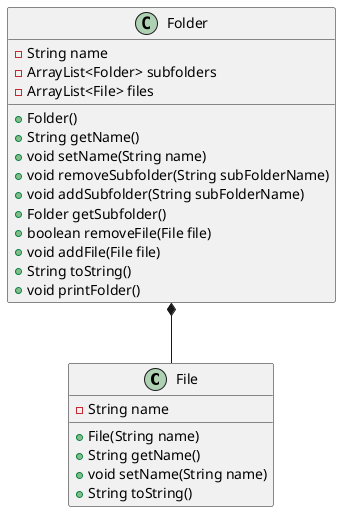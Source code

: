 @startuml
'https://plantuml.com/class-diagram

class File {
    -String name
    +File(String name)
    +String getName()
    +void setName(String name)
    +String toString()
}

class Folder {
    -String name
    -ArrayList<Folder> subfolders
    -ArrayList<File> files

    +Folder()
    +String getName()
    +void setName(String name)
    +void removeSubfolder(String subFolderName)
    +void addSubfolder(String subFolderName)
    +Folder getSubfolder()
    +boolean removeFile(File file)
    +void addFile(File file)
    +String toString()
    +void printFolder()
}

Folder *-- File

@enduml